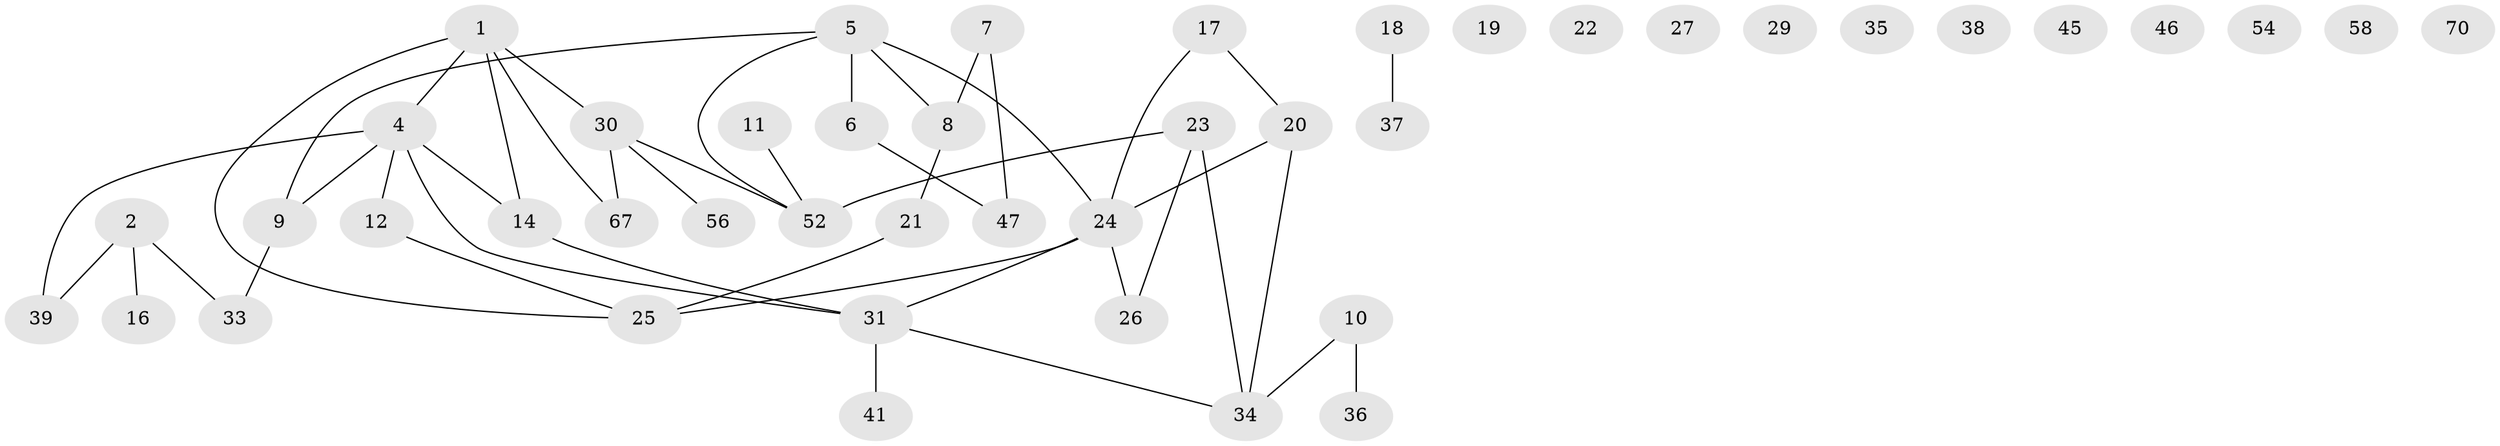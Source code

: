 // Generated by graph-tools (version 1.1) at 2025/23/03/03/25 07:23:29]
// undirected, 44 vertices, 45 edges
graph export_dot {
graph [start="1"]
  node [color=gray90,style=filled];
  1 [super="+3"];
  2 [super="+40"];
  4 [super="+42"];
  5 [super="+28"];
  6 [super="+68"];
  7 [super="+15"];
  8 [super="+50"];
  9;
  10 [super="+13"];
  11;
  12;
  14 [super="+61"];
  16;
  17 [super="+44"];
  18 [super="+43"];
  19;
  20 [super="+57"];
  21 [super="+65"];
  22;
  23 [super="+48"];
  24 [super="+53"];
  25 [super="+69"];
  26 [super="+49"];
  27 [super="+64"];
  29 [super="+32"];
  30 [super="+55"];
  31 [super="+60"];
  33 [super="+62"];
  34 [super="+51"];
  35;
  36;
  37 [super="+72"];
  38;
  39 [super="+59"];
  41;
  45 [super="+71"];
  46 [super="+66"];
  47 [super="+63"];
  52;
  54;
  56;
  58;
  67;
  70;
  1 -- 67;
  1 -- 25;
  1 -- 30;
  1 -- 14;
  1 -- 4;
  2 -- 39;
  2 -- 16;
  2 -- 33 [weight=2];
  4 -- 12;
  4 -- 14;
  4 -- 31;
  4 -- 9;
  4 -- 39;
  5 -- 52;
  5 -- 8;
  5 -- 9;
  5 -- 24;
  5 -- 6;
  6 -- 47;
  7 -- 8;
  7 -- 47;
  8 -- 21;
  9 -- 33;
  10 -- 34;
  10 -- 36;
  11 -- 52;
  12 -- 25;
  14 -- 31;
  17 -- 24;
  17 -- 20;
  18 -- 37;
  20 -- 24;
  20 -- 34;
  21 -- 25;
  23 -- 26;
  23 -- 52;
  23 -- 34;
  24 -- 31;
  24 -- 25;
  24 -- 26;
  30 -- 52;
  30 -- 56;
  30 -- 67;
  31 -- 41;
  31 -- 34;
}
